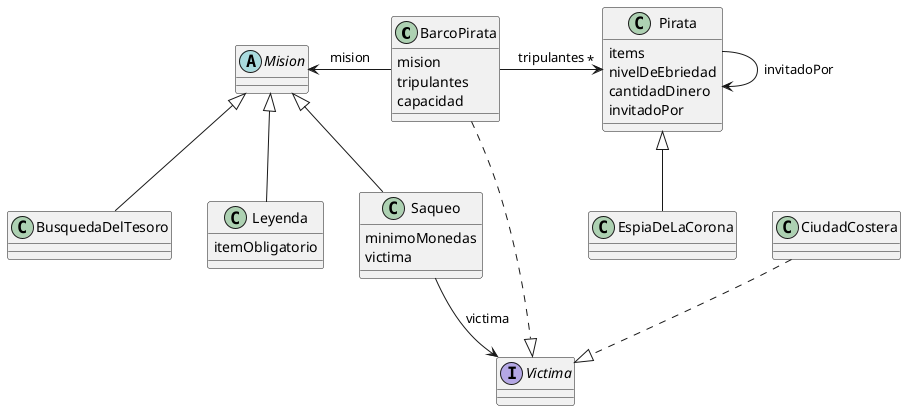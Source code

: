 @startuml
class BarcoPirata {
    mision
    tripulantes
    capacidad
}
class Pirata {
    items
    nivelDeEbriedad
    cantidadDinero
    invitadoPor
}

abstract class Mision {

}
class BusquedaDelTesoro extends Mision{

}
class Leyenda extends Mision{
    itemObligatorio
}
class Saqueo extends Mision{
    minimoMonedas
    victima
}
interface Victima{

}
class CiudadCostera{

}
class EspiaDeLaCorona extends Pirata{

}
BarcoPirata -l-> Mision : mision
BarcoPirata -r-> "*" Pirata : tripulantes

Saqueo --> Victima : victima
CiudadCostera ..|> Victima
BarcoPirata ..|> Victima
Pirata --> Pirata : invitadoPor
@enduml
